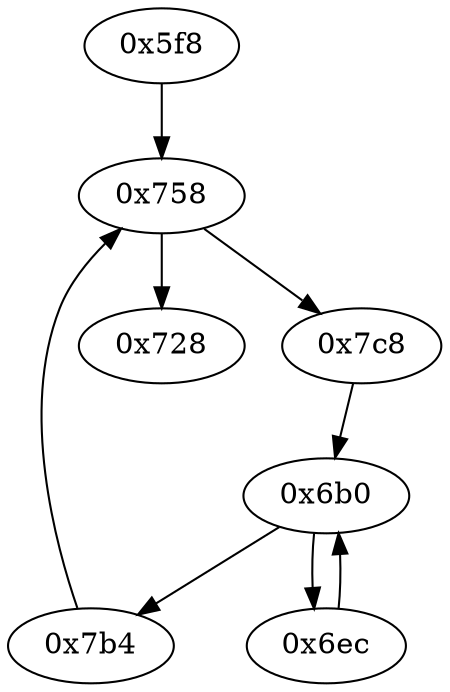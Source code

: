 strict digraph "" {
	graph ["edge"="{}",
		file="/Users/mark/Documents//论文//第二篇论文//2018-08-24交论文后的备份/2019/CFG/small-programs/1b-1-2-0-0-dc-2-0-2/1528_\
recovered.dot",
		"graph"="{u'file': u'/Users/mark/Documents//\u8bba\u6587//\u7b2c\u4e8c\u7bc7\u8bba\u6587//2018-08-24\u4ea4\u8bba\u6587\u540e\u7684\u5907\u4efd/\
2019/CFG/small-programs/1b-1-2-0-0-dc-2-0-2/1528_recovered.dot'}",
		"node"="{u'opcode': u''}"
	];
	"0x728"	 [opcode="[u'ldr', u'mov', u'bl', u'ldr', u'b']"];
	"0x6ec"	 [opcode="[u'ldr', u'ldr', u'add', u'str', u'ldr', u'b']"];
	"0x6b0"	 [opcode="[u'str', u'str', u'ldr', u'ldr', u'ldrb', u'ldr', u'ldr', u'ldr', u'b']"];
	"0x6ec" -> "0x6b0";
	"0x6b0" -> "0x6ec";
	"0x7b4"	 [opcode="[u'ldr', u'add', u'str', u'ldr', u'b']"];
	"0x6b0" -> "0x7b4";
	"0x758"	 [opcode="[u'ldr', u'str', u'str', u'str', u'ldr', u'ldr', u'ldrb', u'ldr', u'ldr', u'ldr']"];
	"0x758" -> "0x728";
	"0x7c8"	 [opcode="[u'ldr', u'b']"];
	"0x758" -> "0x7c8";
	"0x7c8" -> "0x6b0";
	"0x7b4" -> "0x758";
	"0x5f8"	 [opcode="[u'push', u'add', u'sub', u'add', u'ldr', u'str', u'ldr', u'ldr', u'ldr', u'add', u'b']"];
	"0x5f8" -> "0x758";
}
